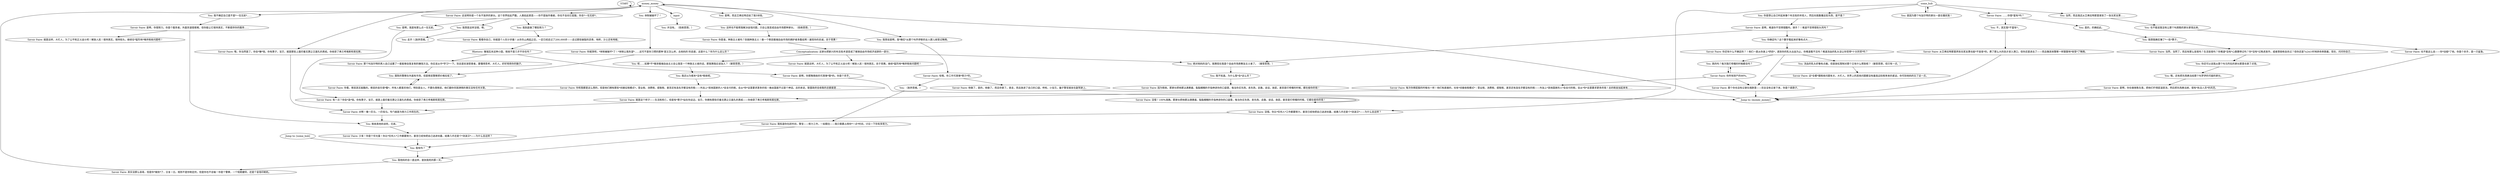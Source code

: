 # THOUGHT / GOSSAMER STATE
# Savoir Faire convinces you on the merits of being an Ultraliberal -- Gossamer State.
# ==================================================
digraph G {
	  0 [label="START"];
	  1 [label="input"];
	  2 [label="You: 也不能说我没有让那个叫席勒的家伙拿钱出来。"];
	  3 [label="Savoir Faire: 从艾弗拉特那里弄到兑奖支票也挺*不容易*的。费了那么大的劲才进入港口，但你还是进去了——而且像其他警察一样狠狠地*收受*了贿赂。"];
	  4 [label="Savoir Faire: 没错。你比*任何人*工作都要努力，甚至已经快把自己送进坟墓，结果几乎还是个*流浪汉*——为什么会这样？"];
	  5 [label="You: 税收真他妈该死，兄弟。"];
	  6 [label="You: 我到底做了哪些努力？"];
	  7 [label="You: 我不确定自己是不是*一往无前*……"];
	  8 [label="You: 当然，而且我还从艾弗拉特那里拿到了一张兑奖支票……"];
	  9 [label="You: 体制被破坏了！"];
	  10 [label="You: 是啊，而且艾弗拉特还给了我5块钱。"];
	  11 [label="You: 哦，还有把东西典当给那个叫罗伊的可疑的家伙。"];
	  12 [label="Savoir Faire: 那个你也没有记录在捐款里——完全没有记录下来，你是个直肠子。"];
	  13 [label="You: 绝对他妈的没门。我猜现在我是个自由市场原教旨主义者了。（接受思想。）"];
	  14 [label="You: 呃……如果*不*推崇极端自由主义会让我变一个种族主义者的话，那我猜我应该加入？（接受思想。）"];
	  15 [label="You: 走开！[放弃思维。]"];
	  16 [label="Savoir Faire: 对啊！像一匹马，一匹役马。专门就是为努力工作而生的。"];
	  17 [label="Savoir Faire: 其实没那么容易，但是你*做到*了，日复一日。规则不是你制定的，但是你也不会输！你是个警察，一个短跑健将，还是个金钱印刷机。"];
	  18 [label="Savoir Faire: 就是这个样子——生活和死亡。但是有*票子*站在你这边，宝贝，你拥有那些印着无罪之王面孔的黑纸——你收获了弗兰考格斯和索拉斯。"];
	  19 [label="Savoir Faire: 你所有财产的98%。"];
	  20 [label="Savoir Faire: 每次你擦屁股的时候也一样！他们有直接的，也有*间接收税模式*：营业税、消费税、提取税、甚至还有连名字都没有的税——外加上*其他国家的人*会支付的税，会从*你*这里要求更多的钱！总的税金加起来有……"];
	  21 [label="You: 你确定吗？这个数字看起来好像有点大……"];
	  22 [label="You: 并没有。（拒绝思想。）"];
	  23 [label="Savoir Faire: 哇哦，你工作可真够*努力*的。"];
	  24 [label="Savoir Faire: 是啊，你那贿赂收的可真够*狠*的。你是个杀手。"];
	  25 [label="You: 真的吗？每次我打喷嚏的时候都会吗？"];
	  26 [label="You: 这样也不能帮我解决金钱问题，只会让我变成自由市场那种家伙。（拒绝思想。）"];
	  27 [label="Savoir Faire: 他做了，是的，他做了。而且你拿了。拿走，而且放进了自己的口袋。哗啦，小宝贝。骗子警官就坐在副驾驶上。"];
	  28 [label="You: 我有吗？"];
	  29 [label="some_hub"];
	  30 [label="Savoir Faire: 那个叫加尔特的男人自己设置了一套能够自我复制的赚钱方法。你应该从中*学习*一下。别总是扮演受害者。要懂得思考，大忙人。好好用用你的脑子。"];
	  31 [label="You: 我还以为根本*没有*税收呢。"];
	  32 [label="Savoir Faire: 就是这样，大忙人，为了公平和正义战斗吧！解放人民！保持真实。保持街头。继续往*猛烈地*唾弃税收问题吧！"];
	  33 [label="You: 我想是这样没错，嗯。"];
	  34 [label="You: 我他妈的会一直这样，直到我死的那一天。"];
	  35 [label="Savoir Faire: 是啊，你很努力。你是个服务者。外面世道很艰难，但你能让它保持真实，不断提供你的服务……"];
	  36 [label="Savoir Faire: 哦，你当然是了。你会*赚*钱。你有票子，宝贝，就是那些上面印着无罪之王面孔的黑纸。你收获了弗兰考格斯和索拉斯。"];
	  37 [label="You: 我想我确实赚了*一些*票子。"];
	  38 [label="Savoir Faire: 少来！你是个穷光蛋！你比*任何人*工作都要努力，甚至已经快把自己送进坟墓，结果几乎还是个*流浪汉*——为什么会这样？"];
	  39 [label="Savoir Faire: 没错！100%准确。那家伙把他那沾满果酱、黏黏糊糊的手指伸进你的口袋里，每当你买东西、卖东西、走路、说话、放屁，甚至是打喷嚏的时候，它都在偷你的钱！"];
	  40 [label="Rhetoric: 像瑞瓦肖这种小国，税收不是几乎不存在吗？"];
	  41 [label="Savoir Faire: 这说明你是一个永不放弃的家伙。这个世界如此严酷，人类如此邪恶——你不是始作俑者，你也不会向它屈服。你会*一往无前*。"];
	  42 [label="You: 你还可以说我从那个叫马列拉的家伙那里也拿了点钱。"];
	  43 [label="Savoir Faire: ……你很*富有*吗？"];
	  44 [label="You: 我不知道。为什么我*会*这么穷？"];
	  45 [label="Savoir Faire: 就是这样，大忙人，为了公平和正义战斗吧！解放人民！保持真实。忠于竞赛。继续*猛烈地*唾弃税收问题吧！"];
	  46 [label="You: 你是想让自己听起来像个布吉街的年轻人，然后向我散播这些东西，是不是？"];
	  47 [label="You: 是因为那个叫加尔特的家伙一直在骚扰我！"];
	  48 [label="You: 腐败的警察在外面有市场，但是移民警察把价格拉低了。"];
	  49 [label="Jump to: [some_hub]"];
	  50 [label="Savoir Faire: 因为税收。那家伙把他那沾满果酱、黏黏糊糊的手指伸进你的口袋里，每当你买东西，卖东西，走路，说话，放屁，甚至是打喷嚏的时候，都在偷你的钱！"];
	  51 [label="You: 流血的乳头好像有点痛，但是放松管制对那个又有什么帮助呢？（接受思想，但只有一点。）"];
	  52 [label="Savoir Faire: 这*全都*跟税收问题有关，大忙人。世界上的其他问题都没有最高边际税率来的紧迫，你可别他妈的忘了这一点。"];
	  53 [label="Savoir Faire: 是啊，难道你不觉得很酷吗，骑手？！难道不觉得很街头风吗？"];
	  54 [label="Savoir Faire: 我知道你在赶时间，警官——努力工作，一如既往——我只需要占用你*一点*时间，讨论一下你有多努力。"];
	  55 [label="Savoir Faire: 看看你自己，你就是个人形计步器！从你东山再起之后，一定已经走过了200,000步——走过那些破裂的沥青、地砖，沙土还有地板。"];
	  56 [label="Savoir Faire: 有一点？你会*造*钱。你有票子，宝贝，就是上面印着无罪之王面孔的黑纸。你收获了弗兰考格斯和索拉斯。"];
	  57 [label="Savoir Faire: 你是谁，种族主义者吗？别搞种族主义！做一个移民极端自由市场的拥护者多酷炫啊！展现你的忠诚，忠于竞赛！"];
	  58 [label="money_money"];
	  59 [label="You: 不，其实我*不富有*。"];
	  60 [label="You: （放弃思维。）"];
	  61 [label="Savoir Faire: 你还有什么不确定的？！他们一直从你身上*挤奶*，直到你的乳头出血为止。你难道看不见吗？难道流血的乳头没让你觉得*十分厌烦*吗？"];
	  62 [label="Savoir Faire: 你看，移民其实挺酷的。移民的音乐很*酷*。所有人都喜欢他们，特别是女人。不要仇恨移民，他们跟你穷困潦倒的事实没有任何关联。"];
	  63 [label="Conceptualization: 这家伙把新兴的布吉街术语变成了推销自由市场经济说辞的一部分。"];
	  64 [label="Jump to: [money_money]"];
	  65 [label="Savoir Faire: 是啊，你在做销售生意。把他们吓得屁滚尿流，然后把东西典当掉，很有*执法人员*的风范。"];
	  66 [label="Savoir Faire: 你就哭吧，*体制被破坏*了！*体制让我失望*……这可不是你习惯的那种‘是又怎么样，去他妈的’的态度，这是什么？你为什么这么穷？"];
	  67 [label="You: 是啊，我是有那么点一往无前。"];
	  68 [label="You: 我想说是啊，我*确实*从那个叫乔伊斯的女人那儿收受过贿赂。"];
	  69 [label="Savoir Faire: 也不能这么说——你*动摇*了他。你是个杀手，是一只鲨鱼。"];
	  70 [label="Savoir Faire: 当然，当然了。而且有那么容易吗？生活容易吗？你难道*没有*心跳骤停过吗？你*没有*过焦虑发作，或者想吞枪自杀过？但你还是7x24小时地拼命奔跑着。现在，问问你自己……"];
	  71 [label="You: 是的，的确如此。"];
	  72 [label="Savoir Faire: 你和我都是这么想的，但是他们拥有那些*间接征税模式*。营业税、消费税、提取税、甚至还有连名字都没有的税——外加上*其他国家的人*会支付的税，会从*你*这里要求更多的钱！蛛丝国度不过是个神话。总的来说，联盟政府会收取的总额度是……"];
	  0 -> 0
	  1 -> 22
	  2 -> 69
	  3 -> 64
	  4 -> 28
	  5 -> 38
	  6 -> 55
	  7 -> 35
	  8 -> 2
	  9 -> 66
	  10 -> 26
	  11 -> 65
	  12 -> 64
	  13 -> 44
	  14 -> 31
	  16 -> 5
	  17 -> 58
	  18 -> 16
	  19 -> 25
	  19 -> 12
	  19 -> 20
	  20 -> 18
	  21 -> 61
	  23 -> 27
	  23 -> 60
	  24 -> 64
	  25 -> 19
	  26 -> 57
	  27 -> 64
	  28 -> 34
	  29 -> 4
	  29 -> 8
	  29 -> 43
	  29 -> 46
	  29 -> 47
	  30 -> 48
	  31 -> 72
	  33 -> 15
	  34 -> 17
	  35 -> 32
	  35 -> 5
	  36 -> 16
	  37 -> 70
	  38 -> 28
	  39 -> 39
	  40 -> 24
	  40 -> 30
	  41 -> 33
	  41 -> 67
	  41 -> 6
	  42 -> 11
	  43 -> 59
	  43 -> 71
	  44 -> 50
	  46 -> 53
	  47 -> 29
	  48 -> 62
	  49 -> 28
	  50 -> 39
	  51 -> 52
	  53 -> 21
	  53 -> 13
	  54 -> 34
	  55 -> 40
	  56 -> 16
	  57 -> 63
	  58 -> 1
	  58 -> 68
	  58 -> 36
	  58 -> 7
	  58 -> 41
	  58 -> 9
	  58 -> 10
	  59 -> 3
	  60 -> 54
	  61 -> 25
	  61 -> 51
	  61 -> 12
	  62 -> 48
	  63 -> 45
	  63 -> 13
	  63 -> 14
	  64 -> 58
	  65 -> 64
	  66 -> 48
	  67 -> 56
	  68 -> 23
	  69 -> 64
	  70 -> 42
	  71 -> 37
	  72 -> 18
}


